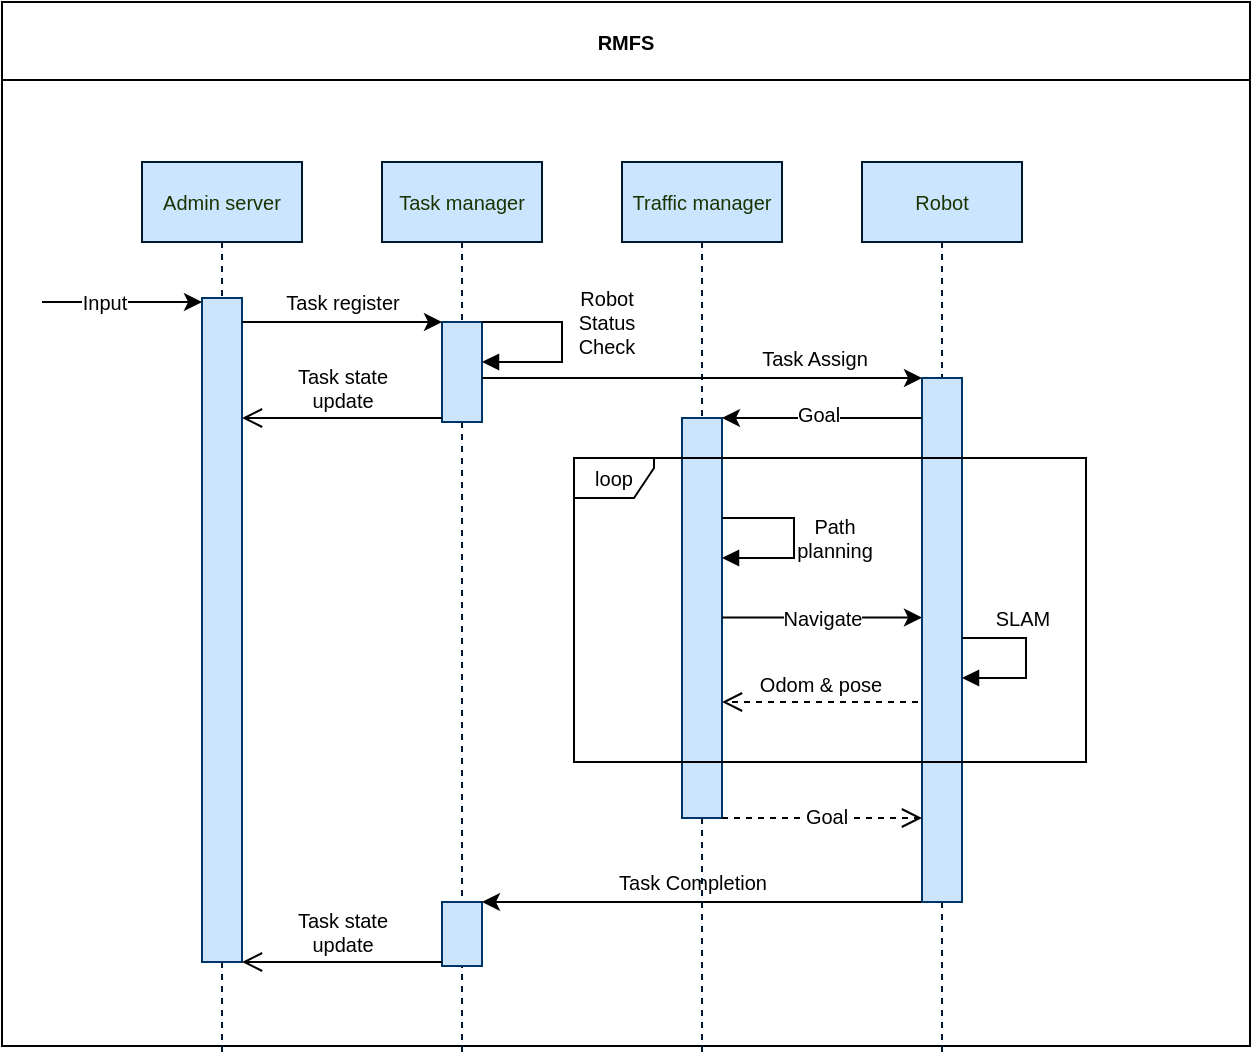 <mxfile version="24.6.4" type="device">
  <diagram name="Page-1" id="4PrbqG9uzJKidpnqIpOB">
    <mxGraphModel dx="1434" dy="843" grid="1" gridSize="10" guides="1" tooltips="1" connect="1" arrows="1" fold="1" page="1" pageScale="1" pageWidth="827" pageHeight="1169" math="0" shadow="0">
      <root>
        <mxCell id="0" />
        <mxCell id="1" parent="0" />
        <mxCell id="ltK8uoNCg9Owb-ktBX0j-1" value="RMFS" style="swimlane;whiteSpace=wrap;html=1;startSize=39;fontSize=10;" vertex="1" parent="1">
          <mxGeometry x="50" width="624" height="522" as="geometry" />
        </mxCell>
        <mxCell id="ltK8uoNCg9Owb-ktBX0j-2" value="&lt;font color=&quot;#1a3300&quot; style=&quot;font-size: 10px;&quot;&gt;Admin server&lt;/font&gt;" style="shape=umlLifeline;perimeter=lifelinePerimeter;whiteSpace=wrap;html=1;container=0;dropTarget=0;collapsible=0;recursiveResize=0;outlineConnect=0;portConstraint=eastwest;newEdgeStyle={&quot;curved&quot;:0,&quot;rounded&quot;:0};fillColor=#CCE5FF;strokeColor=#001933;fontSize=10;" vertex="1" parent="ltK8uoNCg9Owb-ktBX0j-1">
          <mxGeometry x="70" y="80" width="80" height="448" as="geometry" />
        </mxCell>
        <mxCell id="ltK8uoNCg9Owb-ktBX0j-3" value="" style="html=1;points=[[0,0,0,0,5],[0,1,0,0,-5],[1,0,0,0,5],[1,1,0,0,-5]];perimeter=orthogonalPerimeter;outlineConnect=0;targetShapes=umlLifeline;portConstraint=eastwest;newEdgeStyle={&quot;curved&quot;:0,&quot;rounded&quot;:0};fillColor=#CCE5FF;strokeColor=#003366;fontSize=10;" vertex="1" parent="ltK8uoNCg9Owb-ktBX0j-2">
          <mxGeometry x="30" y="68" width="20" height="332" as="geometry" />
        </mxCell>
        <mxCell id="ltK8uoNCg9Owb-ktBX0j-4" value="&lt;font color=&quot;#1a3300&quot; style=&quot;font-size: 10px;&quot;&gt;Task manager&lt;/font&gt;" style="shape=umlLifeline;perimeter=lifelinePerimeter;whiteSpace=wrap;html=1;container=0;dropTarget=0;collapsible=0;recursiveResize=0;outlineConnect=0;portConstraint=eastwest;newEdgeStyle={&quot;curved&quot;:0,&quot;rounded&quot;:0};fillColor=#CCE5FF;strokeColor=#001933;fontSize=10;" vertex="1" parent="ltK8uoNCg9Owb-ktBX0j-1">
          <mxGeometry x="190" y="80" width="80" height="448" as="geometry" />
        </mxCell>
        <mxCell id="ltK8uoNCg9Owb-ktBX0j-5" value="" style="html=1;points=[[0,0,0,0,5],[0,1,0,0,-5],[1,0,0,0,5],[1,1,0,0,-5]];perimeter=orthogonalPerimeter;outlineConnect=0;targetShapes=umlLifeline;portConstraint=eastwest;newEdgeStyle={&quot;curved&quot;:0,&quot;rounded&quot;:0};fillColor=#CCE5FF;strokeColor=#003366;fontSize=10;" vertex="1" parent="ltK8uoNCg9Owb-ktBX0j-4">
          <mxGeometry x="30" y="80" width="20" height="50" as="geometry" />
        </mxCell>
        <mxCell id="ltK8uoNCg9Owb-ktBX0j-6" value="" style="html=1;points=[[0,0,0,0,5],[0,1,0,0,-5],[1,0,0,0,5],[1,1,0,0,-5]];perimeter=orthogonalPerimeter;outlineConnect=0;targetShapes=umlLifeline;portConstraint=eastwest;newEdgeStyle={&quot;curved&quot;:0,&quot;rounded&quot;:0};fillColor=#CCE5FF;strokeColor=#003366;fontSize=10;" vertex="1" parent="ltK8uoNCg9Owb-ktBX0j-4">
          <mxGeometry x="30" y="370" width="20" height="32" as="geometry" />
        </mxCell>
        <mxCell id="ltK8uoNCg9Owb-ktBX0j-7" value="" style="endArrow=classic;html=1;rounded=0;fontSize=10;" edge="1" parent="ltK8uoNCg9Owb-ktBX0j-4">
          <mxGeometry width="50" height="50" relative="1" as="geometry">
            <mxPoint x="270" y="370" as="sourcePoint" />
            <mxPoint x="50" y="370" as="targetPoint" />
          </mxGeometry>
        </mxCell>
        <mxCell id="ltK8uoNCg9Owb-ktBX0j-8" value="Task Completion" style="edgeLabel;html=1;align=center;verticalAlign=middle;resizable=0;points=[];fontSize=10;" connectable="0" vertex="1" parent="ltK8uoNCg9Owb-ktBX0j-7">
          <mxGeometry x="0.03" relative="1" as="geometry">
            <mxPoint x="-2" y="-10" as="offset" />
          </mxGeometry>
        </mxCell>
        <mxCell id="ltK8uoNCg9Owb-ktBX0j-9" value="Task state&lt;div style=&quot;font-size: 10px;&quot;&gt;update&lt;/div&gt;" style="html=1;verticalAlign=bottom;endArrow=open;endSize=8;curved=0;rounded=0;labelBackgroundColor=none;fontSize=10;" edge="1" parent="ltK8uoNCg9Owb-ktBX0j-4">
          <mxGeometry relative="1" as="geometry">
            <mxPoint x="30" y="400" as="sourcePoint" />
            <mxPoint x="-70" y="400" as="targetPoint" />
            <mxPoint as="offset" />
          </mxGeometry>
        </mxCell>
        <mxCell id="ltK8uoNCg9Owb-ktBX0j-10" value="&lt;font color=&quot;#1a3300&quot; style=&quot;font-size: 10px;&quot;&gt;Traffic manager&lt;/font&gt;" style="shape=umlLifeline;perimeter=lifelinePerimeter;whiteSpace=wrap;html=1;container=0;dropTarget=0;collapsible=0;recursiveResize=0;outlineConnect=0;portConstraint=eastwest;newEdgeStyle={&quot;curved&quot;:0,&quot;rounded&quot;:0};fillColor=#CCE5FF;strokeColor=#001933;fontSize=10;" vertex="1" parent="ltK8uoNCg9Owb-ktBX0j-1">
          <mxGeometry x="310" y="80" width="80" height="448" as="geometry" />
        </mxCell>
        <mxCell id="ltK8uoNCg9Owb-ktBX0j-11" value="" style="html=1;points=[[0,0,0,0,5],[0,1,0,0,-5],[1,0,0,0,5],[1,1,0,0,-5]];perimeter=orthogonalPerimeter;outlineConnect=0;targetShapes=umlLifeline;portConstraint=eastwest;newEdgeStyle={&quot;curved&quot;:0,&quot;rounded&quot;:0};fillColor=#CCE5FF;strokeColor=#003366;fontSize=10;" vertex="1" parent="ltK8uoNCg9Owb-ktBX0j-10">
          <mxGeometry x="30" y="128" width="20" height="200" as="geometry" />
        </mxCell>
        <mxCell id="ltK8uoNCg9Owb-ktBX0j-12" value="" style="endArrow=classic;html=1;rounded=0;fontSize=10;" edge="1" parent="ltK8uoNCg9Owb-ktBX0j-1" target="ltK8uoNCg9Owb-ktBX0j-3">
          <mxGeometry width="50" height="50" relative="1" as="geometry">
            <mxPoint x="20" y="150" as="sourcePoint" />
            <mxPoint x="116" y="150" as="targetPoint" />
            <Array as="points">
              <mxPoint x="20" y="150" />
            </Array>
          </mxGeometry>
        </mxCell>
        <mxCell id="ltK8uoNCg9Owb-ktBX0j-13" value="Input" style="edgeLabel;html=1;align=center;verticalAlign=middle;resizable=0;points=[];fontSize=10;" connectable="0" vertex="1" parent="ltK8uoNCg9Owb-ktBX0j-12">
          <mxGeometry x="0.548" y="2" relative="1" as="geometry">
            <mxPoint x="-31" y="2" as="offset" />
          </mxGeometry>
        </mxCell>
        <mxCell id="ltK8uoNCg9Owb-ktBX0j-14" value="" style="endArrow=classic;html=1;rounded=0;exitX=0.96;exitY=0.075;exitDx=0;exitDy=0;exitPerimeter=0;fontSize=10;" edge="1" parent="ltK8uoNCg9Owb-ktBX0j-1">
          <mxGeometry width="50" height="50" relative="1" as="geometry">
            <mxPoint x="120" y="160" as="sourcePoint" />
            <mxPoint x="220" y="160" as="targetPoint" />
          </mxGeometry>
        </mxCell>
        <mxCell id="ltK8uoNCg9Owb-ktBX0j-15" value="Task register" style="edgeLabel;html=1;align=center;verticalAlign=middle;resizable=0;points=[];fontSize=10;" connectable="0" vertex="1" parent="ltK8uoNCg9Owb-ktBX0j-14">
          <mxGeometry x="0.03" relative="1" as="geometry">
            <mxPoint x="-2" y="-10" as="offset" />
          </mxGeometry>
        </mxCell>
        <mxCell id="ltK8uoNCg9Owb-ktBX0j-16" value="" style="html=1;align=left;spacingLeft=2;endArrow=block;rounded=0;edgeStyle=orthogonalEdgeStyle;curved=0;rounded=0;strokeColor=#000000;fillColor=#dae8fc;fontSize=10;" edge="1" parent="ltK8uoNCg9Owb-ktBX0j-1">
          <mxGeometry relative="1" as="geometry">
            <mxPoint x="240" y="160" as="sourcePoint" />
            <Array as="points">
              <mxPoint x="280" y="160" />
              <mxPoint x="280" y="180" />
            </Array>
            <mxPoint x="240" y="180.0" as="targetPoint" />
          </mxGeometry>
        </mxCell>
        <mxCell id="ltK8uoNCg9Owb-ktBX0j-17" value="Robot&lt;div style=&quot;font-size: 10px;&quot;&gt;Status&lt;div style=&quot;font-size: 10px;&quot;&gt;Check&lt;/div&gt;&lt;/div&gt;" style="edgeLabel;html=1;align=center;verticalAlign=middle;resizable=0;points=[];fontSize=10;" connectable="0" vertex="1" parent="ltK8uoNCg9Owb-ktBX0j-16">
          <mxGeometry x="-0.487" relative="1" as="geometry">
            <mxPoint x="36" as="offset" />
          </mxGeometry>
        </mxCell>
        <mxCell id="ltK8uoNCg9Owb-ktBX0j-18" value="" style="endArrow=classic;html=1;rounded=0;fontSize=10;" edge="1" parent="ltK8uoNCg9Owb-ktBX0j-1">
          <mxGeometry width="50" height="50" relative="1" as="geometry">
            <mxPoint x="240" y="188" as="sourcePoint" />
            <mxPoint x="460" y="188" as="targetPoint" />
          </mxGeometry>
        </mxCell>
        <mxCell id="ltK8uoNCg9Owb-ktBX0j-19" value="Task Assign" style="edgeLabel;html=1;align=center;verticalAlign=middle;resizable=0;points=[];fontSize=10;" connectable="0" vertex="1" parent="ltK8uoNCg9Owb-ktBX0j-18">
          <mxGeometry x="0.389" y="-1" relative="1" as="geometry">
            <mxPoint x="13" y="-11" as="offset" />
          </mxGeometry>
        </mxCell>
        <mxCell id="ltK8uoNCg9Owb-ktBX0j-20" value="Task state&lt;div style=&quot;font-size: 10px;&quot;&gt;update&lt;/div&gt;" style="html=1;verticalAlign=bottom;endArrow=open;endSize=8;curved=0;rounded=0;labelBackgroundColor=none;fontSize=10;" edge="1" parent="ltK8uoNCg9Owb-ktBX0j-1">
          <mxGeometry relative="1" as="geometry">
            <mxPoint x="220" y="208" as="sourcePoint" />
            <mxPoint x="120" y="208" as="targetPoint" />
            <mxPoint as="offset" />
          </mxGeometry>
        </mxCell>
        <mxCell id="ltK8uoNCg9Owb-ktBX0j-21" value="" style="endArrow=classic;html=1;rounded=0;fontSize=10;" edge="1" parent="ltK8uoNCg9Owb-ktBX0j-1">
          <mxGeometry width="50" height="50" relative="1" as="geometry">
            <mxPoint x="360" y="307.76" as="sourcePoint" />
            <mxPoint x="460" y="307.76" as="targetPoint" />
          </mxGeometry>
        </mxCell>
        <mxCell id="ltK8uoNCg9Owb-ktBX0j-22" value="Navigate" style="edgeLabel;html=1;align=center;verticalAlign=middle;resizable=0;points=[];fontSize=10;" connectable="0" vertex="1" parent="ltK8uoNCg9Owb-ktBX0j-21">
          <mxGeometry x="0.389" y="-1" relative="1" as="geometry">
            <mxPoint x="-20" y="-1" as="offset" />
          </mxGeometry>
        </mxCell>
        <mxCell id="ltK8uoNCg9Owb-ktBX0j-23" value="Odom &amp;amp; pose" style="html=1;verticalAlign=bottom;endArrow=open;dashed=1;endSize=8;curved=0;rounded=0;fontSize=10;" edge="1" parent="ltK8uoNCg9Owb-ktBX0j-1">
          <mxGeometry relative="1" as="geometry">
            <mxPoint x="458" y="350" as="sourcePoint" />
            <mxPoint x="360" y="350" as="targetPoint" />
            <mxPoint as="offset" />
          </mxGeometry>
        </mxCell>
        <mxCell id="ltK8uoNCg9Owb-ktBX0j-24" value="&lt;font color=&quot;#1a3300&quot; style=&quot;font-size: 10px;&quot;&gt;Robot&lt;/font&gt;" style="shape=umlLifeline;perimeter=lifelinePerimeter;whiteSpace=wrap;html=1;container=0;dropTarget=0;collapsible=0;recursiveResize=0;outlineConnect=0;portConstraint=eastwest;newEdgeStyle={&quot;curved&quot;:0,&quot;rounded&quot;:0};fillColor=#CCE5FF;strokeColor=#001933;fontSize=10;" vertex="1" parent="ltK8uoNCg9Owb-ktBX0j-1">
          <mxGeometry x="430" y="80" width="80" height="448" as="geometry" />
        </mxCell>
        <mxCell id="ltK8uoNCg9Owb-ktBX0j-25" value="" style="html=1;points=[[0,0,0,0,5],[0,1,0,0,-5],[1,0,0,0,5],[1,1,0,0,-5]];perimeter=orthogonalPerimeter;outlineConnect=0;targetShapes=umlLifeline;portConstraint=eastwest;newEdgeStyle={&quot;curved&quot;:0,&quot;rounded&quot;:0};fillColor=#CCE5FF;strokeColor=#003366;fontSize=10;" vertex="1" parent="ltK8uoNCg9Owb-ktBX0j-24">
          <mxGeometry x="30" y="108" width="20" height="262" as="geometry" />
        </mxCell>
        <mxCell id="ltK8uoNCg9Owb-ktBX0j-26" value="" style="html=1;align=left;spacingLeft=2;endArrow=block;rounded=0;edgeStyle=orthogonalEdgeStyle;curved=0;rounded=0;strokeColor=#000000;fillColor=#dae8fc;fontSize=10;" edge="1" parent="ltK8uoNCg9Owb-ktBX0j-1">
          <mxGeometry relative="1" as="geometry">
            <mxPoint x="360" y="258" as="sourcePoint" />
            <Array as="points">
              <mxPoint x="396" y="258" />
              <mxPoint x="396" y="278" />
            </Array>
            <mxPoint x="360" y="278" as="targetPoint" />
          </mxGeometry>
        </mxCell>
        <mxCell id="ltK8uoNCg9Owb-ktBX0j-27" value="Path&lt;div&gt;planning&lt;/div&gt;" style="edgeLabel;html=1;align=center;verticalAlign=middle;resizable=0;points=[];fontSize=10;" connectable="0" vertex="1" parent="ltK8uoNCg9Owb-ktBX0j-26">
          <mxGeometry x="-0.487" relative="1" as="geometry">
            <mxPoint x="32" y="10" as="offset" />
          </mxGeometry>
        </mxCell>
        <mxCell id="ltK8uoNCg9Owb-ktBX0j-28" value="" style="endArrow=classic;html=1;rounded=0;fontSize=10;" edge="1" parent="ltK8uoNCg9Owb-ktBX0j-1">
          <mxGeometry width="50" height="50" relative="1" as="geometry">
            <mxPoint x="460" y="208" as="sourcePoint" />
            <mxPoint x="360" y="208" as="targetPoint" />
          </mxGeometry>
        </mxCell>
        <mxCell id="ltK8uoNCg9Owb-ktBX0j-29" value="Goal" style="edgeLabel;html=1;align=center;verticalAlign=middle;resizable=0;points=[];fontSize=10;" connectable="0" vertex="1" parent="ltK8uoNCg9Owb-ktBX0j-28">
          <mxGeometry x="0.45" y="1" relative="1" as="geometry">
            <mxPoint x="20" y="-3" as="offset" />
          </mxGeometry>
        </mxCell>
        <mxCell id="ltK8uoNCg9Owb-ktBX0j-30" value="&lt;font style=&quot;font-size: 10px;&quot;&gt;loop&lt;/font&gt;" style="shape=umlFrame;whiteSpace=wrap;html=1;pointerEvents=0;width=40;height=20;" vertex="1" parent="ltK8uoNCg9Owb-ktBX0j-1">
          <mxGeometry x="286" y="228" width="256" height="152" as="geometry" />
        </mxCell>
        <mxCell id="ltK8uoNCg9Owb-ktBX0j-31" value="Goal" style="html=1;verticalAlign=bottom;endArrow=open;dashed=1;endSize=8;curved=0;rounded=0;fontSize=10;" edge="1" parent="ltK8uoNCg9Owb-ktBX0j-1">
          <mxGeometry x="0.04" y="-8" relative="1" as="geometry">
            <mxPoint x="360" y="408" as="sourcePoint" />
            <mxPoint x="460" y="408" as="targetPoint" />
            <mxPoint as="offset" />
          </mxGeometry>
        </mxCell>
        <mxCell id="ltK8uoNCg9Owb-ktBX0j-32" value="" style="html=1;align=left;spacingLeft=2;endArrow=block;rounded=0;edgeStyle=orthogonalEdgeStyle;curved=0;rounded=0;strokeColor=#000000;fillColor=#dae8fc;fontSize=10;" edge="1" parent="ltK8uoNCg9Owb-ktBX0j-1">
          <mxGeometry relative="1" as="geometry">
            <mxPoint x="480" y="318" as="sourcePoint" />
            <Array as="points">
              <mxPoint x="512" y="318" />
              <mxPoint x="512" y="338" />
            </Array>
            <mxPoint x="480" y="338" as="targetPoint" />
          </mxGeometry>
        </mxCell>
        <mxCell id="ltK8uoNCg9Owb-ktBX0j-33" value="SLAM" style="edgeLabel;html=1;align=center;verticalAlign=middle;resizable=0;points=[];fontSize=10;" connectable="0" vertex="1" parent="ltK8uoNCg9Owb-ktBX0j-32">
          <mxGeometry x="-0.487" relative="1" as="geometry">
            <mxPoint x="8" y="-10" as="offset" />
          </mxGeometry>
        </mxCell>
      </root>
    </mxGraphModel>
  </diagram>
</mxfile>
